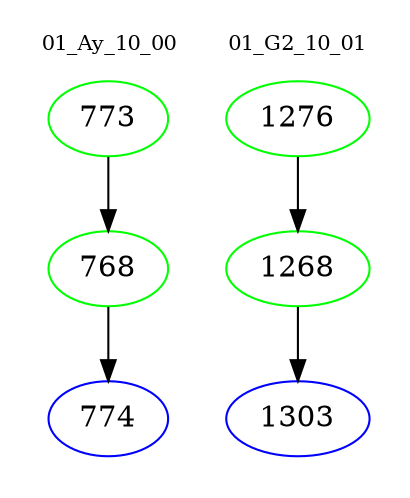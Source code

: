 digraph{
subgraph cluster_0 {
color = white
label = "01_Ay_10_00";
fontsize=10;
T0_773 [label="773", color="green"]
T0_773 -> T0_768 [color="black"]
T0_768 [label="768", color="green"]
T0_768 -> T0_774 [color="black"]
T0_774 [label="774", color="blue"]
}
subgraph cluster_1 {
color = white
label = "01_G2_10_01";
fontsize=10;
T1_1276 [label="1276", color="green"]
T1_1276 -> T1_1268 [color="black"]
T1_1268 [label="1268", color="green"]
T1_1268 -> T1_1303 [color="black"]
T1_1303 [label="1303", color="blue"]
}
}
